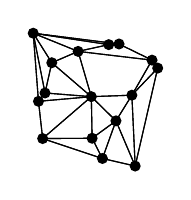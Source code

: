 \begin{tikzpicture}
    \fill (0.096, -0.676) circle(2pt);
    \fill (-0.716, 0.05) circle(2pt);
    \fill (0.798, 0.472) circle(2pt);
    \fill (0.307, 0.778) circle(2pt);
    \fill (-0.783, 0.915) circle(2pt);
    \fill (-0.633, 0.156) circle(2pt);
    \fill (0.726, 0.573) circle(2pt);
    \fill (-0.035, -0.419) circle(2pt);
    \fill (0.512, -0.772) circle(2pt);
    \fill (-0.213, 0.684) circle(2pt);
    \fill (0.176, 0.77) circle(2pt);
    \fill (-0.045, 0.109) circle(2pt);
    \fill (0.47, 0.128) circle(2pt);
    \fill (-0.547, 0.54) circle(2pt);
    \fill (-0.663, -0.423) circle(2pt);
    \fill (0.268, -0.198) circle(2pt);
    \draw (0.726,0.573) -- (0.47,0.128);
    \draw (0.307,0.778) -- (-0.783,0.915);
    \draw (-0.783,0.915) -- (0.307,0.778);
    \draw (-0.783,0.915) -- (-0.213,0.684);
    \draw (-0.663,-0.423) -- (-0.716,0.05);
    \draw (-0.633,0.156) -- (-0.783,0.915);
    \draw (-0.663,-0.423) -- (-0.035,-0.419);
    \draw (0.307,0.778) -- (0.176,0.77);
    \draw (0.512,-0.772) -- (0.096,-0.676);
    \draw (-0.633,0.156) -- (-0.547,0.54);
    \draw (-0.633,0.156) -- (-0.716,0.05);
    \draw (-0.045,0.109) -- (-0.633,0.156);
    \draw (0.512,-0.772) -- (0.47,0.128);
    \draw (0.176,0.77) -- (0.307,0.778);
    \draw (-0.213,0.684) -- (-0.045,0.109);
    \draw (0.096,-0.676) -- (0.512,-0.772);
    \draw (0.096,-0.676) -- (-0.663,-0.423);
    \draw (-0.045,0.109) -- (-0.663,-0.423);
    \draw (-0.547,0.54) -- (-0.633,0.156);
    \draw (0.512,-0.772) -- (0.268,-0.198);
    \draw (0.798,0.472) -- (0.512,-0.772);
    \draw (0.176,0.77) -- (-0.213,0.684);
    \draw (-0.547,0.54) -- (-0.045,0.109);
    \draw (0.268,-0.198) -- (-0.045,0.109);
    \draw (0.726,0.573) -- (0.798,0.472);
    \draw (0.268,-0.198) -- (0.512,-0.772);
    \draw (-0.663,-0.423) -- (0.096,-0.676);
    \draw (0.47,0.128) -- (0.726,0.573);
    \draw (-0.783,0.915) -- (-0.633,0.156);
    \draw (0.47,0.128) -- (0.268,-0.198);
    \draw (0.307,0.778) -- (0.726,0.573);
    \draw (0.512,-0.772) -- (0.798,0.472);
    \draw (-0.213,0.684) -- (-0.783,0.915);
    \draw (-0.213,0.684) -- (0.176,0.77);
    \draw (0.096,-0.676) -- (-0.035,-0.419);
    \draw (-0.045,0.109) -- (-0.716,0.05);
    \draw (-0.547,0.54) -- (-0.783,0.915);
    \draw (-0.213,0.684) -- (-0.547,0.54);
    \draw (-0.045,0.109) -- (-0.035,-0.419);
    \draw (-0.716,0.05) -- (-0.633,0.156);
    \draw (-0.716,0.05) -- (-0.045,0.109);
    \draw (-0.045,0.109) -- (-0.547,0.54);
    \draw (-0.035,-0.419) -- (0.096,-0.676);
    \draw (-0.716,0.05) -- (-0.663,-0.423);
    \draw (0.268,-0.198) -- (-0.035,-0.419);
    \draw (0.726,0.573) -- (0.307,0.778);
    \draw (0.47,0.128) -- (0.798,0.472);
    \draw (-0.035,-0.419) -- (0.268,-0.198);
    \draw (0.47,0.128) -- (-0.045,0.109);
    \draw (-0.783,0.915) -- (-0.716,0.05);
    \draw (0.47,0.128) -- (0.512,-0.772);
    \draw (-0.663,-0.423) -- (-0.045,0.109);
    \draw (-0.783,0.915) -- (0.176,0.77);
    \draw (-0.633,0.156) -- (-0.045,0.109);
    \draw (-0.783,0.915) -- (-0.547,0.54);
    \draw (0.176,0.77) -- (-0.783,0.915);
    \draw (-0.213,0.684) -- (0.726,0.573);
    \draw (-0.045,0.109) -- (-0.213,0.684);
    \draw (-0.716,0.05) -- (-0.783,0.915);
    \draw (-0.035,-0.419) -- (-0.045,0.109);
    \draw (-0.045,0.109) -- (0.47,0.128);
    \draw (-0.547,0.54) -- (-0.213,0.684);
    \draw (0.268,-0.198) -- (0.096,-0.676);
    \draw (-0.045,0.109) -- (0.268,-0.198);
    \draw (0.798,0.472) -- (0.47,0.128);
    \draw (0.096,-0.676) -- (0.268,-0.198);
    \draw (0.798,0.472) -- (0.726,0.573);
    \draw (0.268,-0.198) -- (0.47,0.128);
    \draw (0.726,0.573) -- (-0.213,0.684);
    \draw (-0.035,-0.419) -- (-0.663,-0.423);
\end{tikzpicture}
